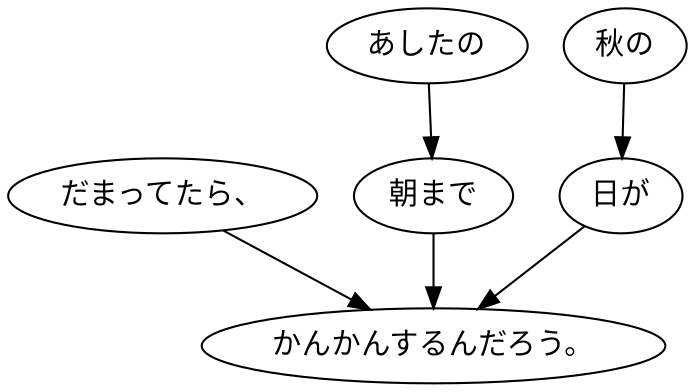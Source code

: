 digraph graph7984 {
	node0 [label="だまってたら、"];
	node1 [label="あしたの"];
	node2 [label="朝まで"];
	node3 [label="秋の"];
	node4 [label="日が"];
	node5 [label="かんかんするんだろう。"];
	node0 -> node5;
	node1 -> node2;
	node2 -> node5;
	node3 -> node4;
	node4 -> node5;
}
